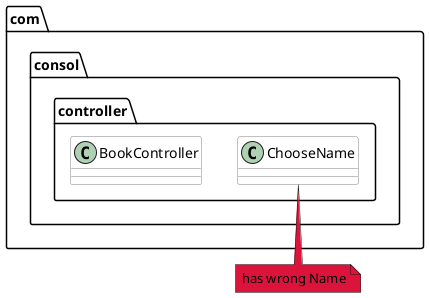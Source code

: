 @startuml

skinparam componentStyle uml2

skinparam component {
BorderColor #grey
BackgroundColor #white
}

skinparam class {
BorderColor #grey
BackgroundColor #white
}

package com.consol.controller {
class ChooseName
class BookController
}


note "has wrong Name" as WrongPackage #crimson
ChooseName .. WrongPackage

@enduml
